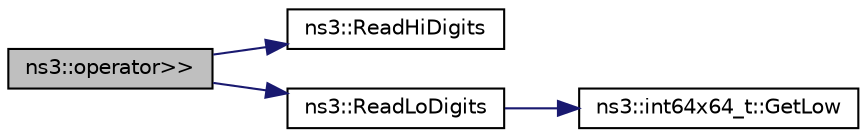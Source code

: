 digraph "ns3::operator&gt;&gt;"
{
 // LATEX_PDF_SIZE
  edge [fontname="Helvetica",fontsize="10",labelfontname="Helvetica",labelfontsize="10"];
  node [fontname="Helvetica",fontsize="10",shape=record];
  rankdir="LR";
  Node1 [label="ns3::operator\>\>",height=0.2,width=0.4,color="black", fillcolor="grey75", style="filled", fontcolor="black",tooltip="Input streamer for int64x64_t."];
  Node1 -> Node2 [color="midnightblue",fontsize="10",style="solid",fontname="Helvetica"];
  Node2 [label="ns3::ReadHiDigits",height=0.2,width=0.4,color="black", fillcolor="white", style="filled",URL="$group__highprec.html#gaa469dde0cf73e354d1e44a7501c53a53",tooltip="Read the integer portion of a number from a string containing just the integral digits (no decimal po..."];
  Node1 -> Node3 [color="midnightblue",fontsize="10",style="solid",fontname="Helvetica"];
  Node3 [label="ns3::ReadLoDigits",height=0.2,width=0.4,color="black", fillcolor="white", style="filled",URL="$group__highprec.html#gab93a9afd92c0bdab641e9bd5f8d7fd1a",tooltip="Read the fractional part of a number from a string containing just the decimal digits of the fraction..."];
  Node3 -> Node4 [color="midnightblue",fontsize="10",style="solid",fontname="Helvetica"];
  Node4 [label="ns3::int64x64_t::GetLow",height=0.2,width=0.4,color="black", fillcolor="white", style="filled",URL="$classns3_1_1int64x64__t.html#aa2b93753116e40d92524eea656de6ec1",tooltip="Get the fractional portion of this value, unscaled."];
}
